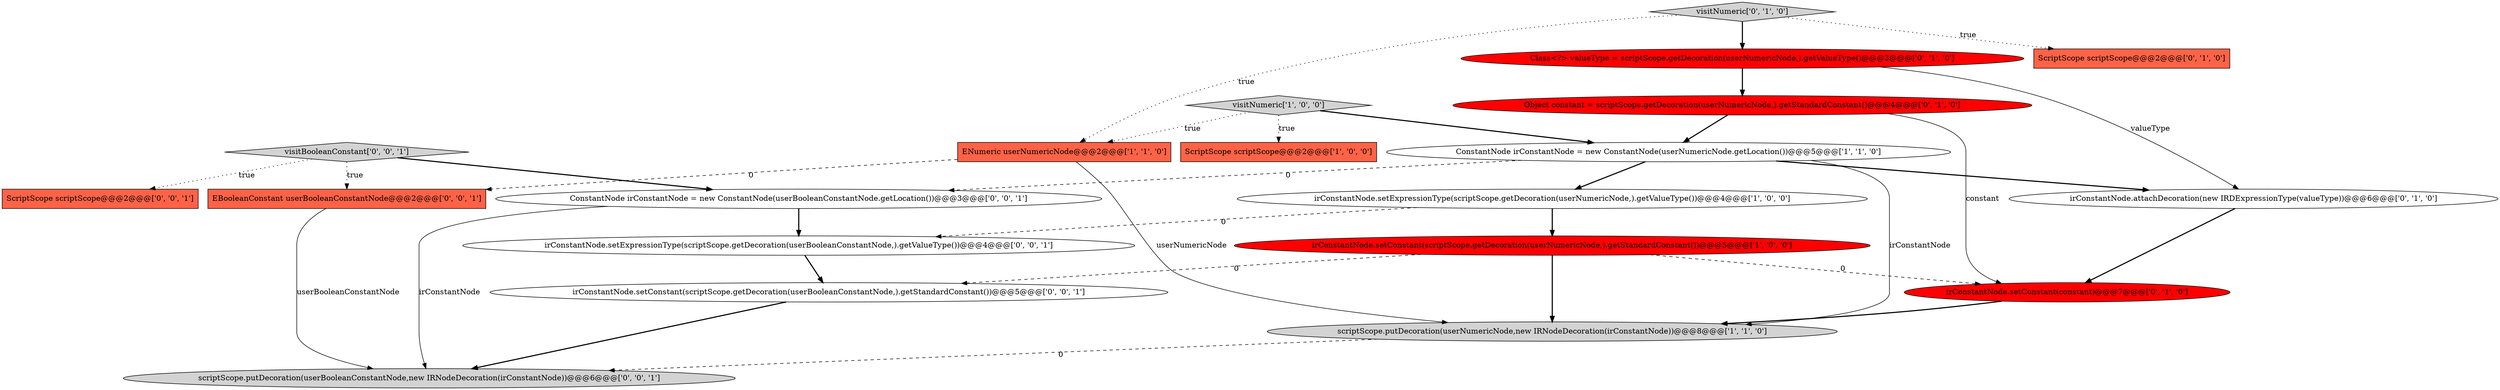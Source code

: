 digraph {
3 [style = filled, label = "ENumeric userNumericNode@@@2@@@['1', '1', '0']", fillcolor = tomato, shape = box image = "AAA0AAABBB1BBB"];
10 [style = filled, label = "Class<?> valueType = scriptScope.getDecoration(userNumericNode,).getValueType()@@@3@@@['0', '1', '0']", fillcolor = red, shape = ellipse image = "AAA1AAABBB2BBB"];
12 [style = filled, label = "visitNumeric['0', '1', '0']", fillcolor = lightgray, shape = diamond image = "AAA0AAABBB2BBB"];
11 [style = filled, label = "irConstantNode.attachDecoration(new IRDExpressionType(valueType))@@@6@@@['0', '1', '0']", fillcolor = white, shape = ellipse image = "AAA0AAABBB2BBB"];
4 [style = filled, label = "visitNumeric['1', '0', '0']", fillcolor = lightgray, shape = diamond image = "AAA0AAABBB1BBB"];
13 [style = filled, label = "irConstantNode.setConstant(scriptScope.getDecoration(userBooleanConstantNode,).getStandardConstant())@@@5@@@['0', '0', '1']", fillcolor = white, shape = ellipse image = "AAA0AAABBB3BBB"];
18 [style = filled, label = "scriptScope.putDecoration(userBooleanConstantNode,new IRNodeDecoration(irConstantNode))@@@6@@@['0', '0', '1']", fillcolor = lightgray, shape = ellipse image = "AAA0AAABBB3BBB"];
8 [style = filled, label = "ScriptScope scriptScope@@@2@@@['0', '1', '0']", fillcolor = tomato, shape = box image = "AAA0AAABBB2BBB"];
6 [style = filled, label = "irConstantNode.setConstant(scriptScope.getDecoration(userNumericNode,).getStandardConstant())@@@5@@@['1', '0', '0']", fillcolor = red, shape = ellipse image = "AAA1AAABBB1BBB"];
15 [style = filled, label = "ScriptScope scriptScope@@@2@@@['0', '0', '1']", fillcolor = tomato, shape = box image = "AAA0AAABBB3BBB"];
14 [style = filled, label = "visitBooleanConstant['0', '0', '1']", fillcolor = lightgray, shape = diamond image = "AAA0AAABBB3BBB"];
0 [style = filled, label = "ScriptScope scriptScope@@@2@@@['1', '0', '0']", fillcolor = tomato, shape = box image = "AAA0AAABBB1BBB"];
16 [style = filled, label = "ConstantNode irConstantNode = new ConstantNode(userBooleanConstantNode.getLocation())@@@3@@@['0', '0', '1']", fillcolor = white, shape = ellipse image = "AAA0AAABBB3BBB"];
17 [style = filled, label = "irConstantNode.setExpressionType(scriptScope.getDecoration(userBooleanConstantNode,).getValueType())@@@4@@@['0', '0', '1']", fillcolor = white, shape = ellipse image = "AAA0AAABBB3BBB"];
19 [style = filled, label = "EBooleanConstant userBooleanConstantNode@@@2@@@['0', '0', '1']", fillcolor = tomato, shape = box image = "AAA0AAABBB3BBB"];
2 [style = filled, label = "ConstantNode irConstantNode = new ConstantNode(userNumericNode.getLocation())@@@5@@@['1', '1', '0']", fillcolor = white, shape = ellipse image = "AAA0AAABBB1BBB"];
9 [style = filled, label = "Object constant = scriptScope.getDecoration(userNumericNode,).getStandardConstant()@@@4@@@['0', '1', '0']", fillcolor = red, shape = ellipse image = "AAA1AAABBB2BBB"];
7 [style = filled, label = "irConstantNode.setConstant(constant)@@@7@@@['0', '1', '0']", fillcolor = red, shape = ellipse image = "AAA1AAABBB2BBB"];
1 [style = filled, label = "irConstantNode.setExpressionType(scriptScope.getDecoration(userNumericNode,).getValueType())@@@4@@@['1', '0', '0']", fillcolor = white, shape = ellipse image = "AAA0AAABBB1BBB"];
5 [style = filled, label = "scriptScope.putDecoration(userNumericNode,new IRNodeDecoration(irConstantNode))@@@8@@@['1', '1', '0']", fillcolor = lightgray, shape = ellipse image = "AAA0AAABBB1BBB"];
14->16 [style = bold, label=""];
2->5 [style = solid, label="irConstantNode"];
12->3 [style = dotted, label="true"];
16->18 [style = solid, label="irConstantNode"];
14->19 [style = dotted, label="true"];
9->2 [style = bold, label=""];
12->8 [style = dotted, label="true"];
2->1 [style = bold, label=""];
6->7 [style = dashed, label="0"];
4->0 [style = dotted, label="true"];
10->11 [style = solid, label="valueType"];
4->2 [style = bold, label=""];
16->17 [style = bold, label=""];
5->18 [style = dashed, label="0"];
9->7 [style = solid, label="constant"];
3->19 [style = dashed, label="0"];
3->5 [style = solid, label="userNumericNode"];
6->5 [style = bold, label=""];
14->15 [style = dotted, label="true"];
7->5 [style = bold, label=""];
12->10 [style = bold, label=""];
1->6 [style = bold, label=""];
4->3 [style = dotted, label="true"];
1->17 [style = dashed, label="0"];
6->13 [style = dashed, label="0"];
2->16 [style = dashed, label="0"];
19->18 [style = solid, label="userBooleanConstantNode"];
10->9 [style = bold, label=""];
17->13 [style = bold, label=""];
2->11 [style = bold, label=""];
11->7 [style = bold, label=""];
13->18 [style = bold, label=""];
}
